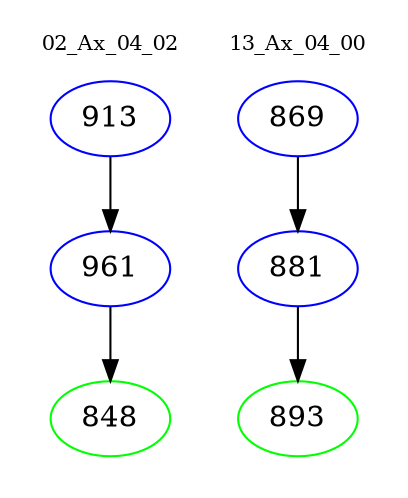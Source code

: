digraph{
subgraph cluster_0 {
color = white
label = "02_Ax_04_02";
fontsize=10;
T0_913 [label="913", color="blue"]
T0_913 -> T0_961 [color="black"]
T0_961 [label="961", color="blue"]
T0_961 -> T0_848 [color="black"]
T0_848 [label="848", color="green"]
}
subgraph cluster_1 {
color = white
label = "13_Ax_04_00";
fontsize=10;
T1_869 [label="869", color="blue"]
T1_869 -> T1_881 [color="black"]
T1_881 [label="881", color="blue"]
T1_881 -> T1_893 [color="black"]
T1_893 [label="893", color="green"]
}
}
